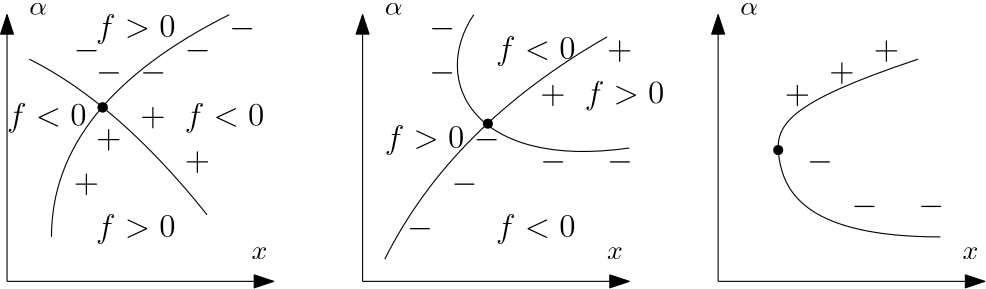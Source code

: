 <?xml version="1.0"?>
<!DOCTYPE ipe SYSTEM "ipe.dtd">
<ipe version="70206" creator="Ipe 7.2.7">
<info created="D:20180621205643" modified="D:20180621205643"/>
<ipestyle name="basic">
<symbol name="arrow/arc(spx)">
<path stroke="sym-stroke" fill="sym-stroke" pen="sym-pen">
0 0 m
-1 0.333 l
-1 -0.333 l
h
</path>
</symbol>
<symbol name="arrow/farc(spx)">
<path stroke="sym-stroke" fill="white" pen="sym-pen">
0 0 m
-1 0.333 l
-1 -0.333 l
h
</path>
</symbol>
<symbol name="arrow/ptarc(spx)">
<path stroke="sym-stroke" fill="sym-stroke" pen="sym-pen">
0 0 m
-1 0.333 l
-0.8 0 l
-1 -0.333 l
h
</path>
</symbol>
<symbol name="arrow/fptarc(spx)">
<path stroke="sym-stroke" fill="white" pen="sym-pen">
0 0 m
-1 0.333 l
-0.8 0 l
-1 -0.333 l
h
</path>
</symbol>
<symbol name="mark/circle(sx)" transformations="translations">
<path fill="sym-stroke">
0.6 0 0 0.6 0 0 e
0.4 0 0 0.4 0 0 e
</path>
</symbol>
<symbol name="mark/disk(sx)" transformations="translations">
<path fill="sym-stroke">
0.6 0 0 0.6 0 0 e
</path>
</symbol>
<symbol name="mark/fdisk(sfx)" transformations="translations">
<group>
<path fill="sym-fill">
0.5 0 0 0.5 0 0 e
</path>
<path fill="sym-stroke" fillrule="eofill">
0.6 0 0 0.6 0 0 e
0.4 0 0 0.4 0 0 e
</path>
</group>
</symbol>
<symbol name="mark/box(sx)" transformations="translations">
<path fill="sym-stroke" fillrule="eofill">
-0.6 -0.6 m
0.6 -0.6 l
0.6 0.6 l
-0.6 0.6 l
h
-0.4 -0.4 m
0.4 -0.4 l
0.4 0.4 l
-0.4 0.4 l
h
</path>
</symbol>
<symbol name="mark/square(sx)" transformations="translations">
<path fill="sym-stroke">
-0.6 -0.6 m
0.6 -0.6 l
0.6 0.6 l
-0.6 0.6 l
h
</path>
</symbol>
<symbol name="mark/fsquare(sfx)" transformations="translations">
<group>
<path fill="sym-fill">
-0.5 -0.5 m
0.5 -0.5 l
0.5 0.5 l
-0.5 0.5 l
h
</path>
<path fill="sym-stroke" fillrule="eofill">
-0.6 -0.6 m
0.6 -0.6 l
0.6 0.6 l
-0.6 0.6 l
h
-0.4 -0.4 m
0.4 -0.4 l
0.4 0.4 l
-0.4 0.4 l
h
</path>
</group>
</symbol>
<symbol name="mark/cross(sx)" transformations="translations">
<group>
<path fill="sym-stroke">
-0.43 -0.57 m
0.57 0.43 l
0.43 0.57 l
-0.57 -0.43 l
h
</path>
<path fill="sym-stroke">
-0.43 0.57 m
0.57 -0.43 l
0.43 -0.57 l
-0.57 0.43 l
h
</path>
</group>
</symbol>
<symbol name="arrow/fnormal(spx)">
<path stroke="sym-stroke" fill="white" pen="sym-pen">
0 0 m
-1 0.333 l
-1 -0.333 l
h
</path>
</symbol>
<symbol name="arrow/pointed(spx)">
<path stroke="sym-stroke" fill="sym-stroke" pen="sym-pen">
0 0 m
-1 0.333 l
-0.8 0 l
-1 -0.333 l
h
</path>
</symbol>
<symbol name="arrow/fpointed(spx)">
<path stroke="sym-stroke" fill="white" pen="sym-pen">
0 0 m
-1 0.333 l
-0.8 0 l
-1 -0.333 l
h
</path>
</symbol>
<symbol name="arrow/linear(spx)">
<path stroke="sym-stroke" pen="sym-pen">
-1 0.333 m
0 0 l
-1 -0.333 l
</path>
</symbol>
<symbol name="arrow/fdouble(spx)">
<path stroke="sym-stroke" fill="white" pen="sym-pen">
0 0 m
-1 0.333 l
-1 -0.333 l
h
-1 0 m
-2 0.333 l
-2 -0.333 l
h
</path>
</symbol>
<symbol name="arrow/double(spx)">
<path stroke="sym-stroke" fill="sym-stroke" pen="sym-pen">
0 0 m
-1 0.333 l
-1 -0.333 l
h
-1 0 m
-2 0.333 l
-2 -0.333 l
h
</path>
</symbol>
<pen name="heavier" value="0.8"/>
<pen name="fat" value="1.2"/>
<pen name="ultrafat" value="2"/>
<symbolsize name="large" value="5"/>
<symbolsize name="small" value="2"/>
<symbolsize name="tiny" value="1.1"/>
<arrowsize name="large" value="10"/>
<arrowsize name="small" value="5"/>
<arrowsize name="tiny" value="3"/>
<color name="red" value="1 0 0"/>
<color name="green" value="0 1 0"/>
<color name="blue" value="0 0 1"/>
<color name="yellow" value="1 1 0"/>
<color name="orange" value="1 0.647 0"/>
<color name="gold" value="1 0.843 0"/>
<color name="purple" value="0.627 0.125 0.941"/>
<color name="gray" value="0.745"/>
<color name="brown" value="0.647 0.165 0.165"/>
<color name="navy" value="0 0 0.502"/>
<color name="pink" value="1 0.753 0.796"/>
<color name="seagreen" value="0.18 0.545 0.341"/>
<color name="turquoise" value="0.251 0.878 0.816"/>
<color name="violet" value="0.933 0.51 0.933"/>
<color name="darkblue" value="0 0 0.545"/>
<color name="darkcyan" value="0 0.545 0.545"/>
<color name="darkgray" value="0.663"/>
<color name="darkgreen" value="0 0.392 0"/>
<color name="darkmagenta" value="0.545 0 0.545"/>
<color name="darkorange" value="1 0.549 0"/>
<color name="darkred" value="0.545 0 0"/>
<color name="lightblue" value="0.678 0.847 0.902"/>
<color name="lightcyan" value="0.878 1 1"/>
<color name="lightgray" value="0.827"/>
<color name="lightgreen" value="0.565 0.933 0.565"/>
<color name="lightyellow" value="1 1 0.878"/>
<dashstyle name="dashed" value="[4] 0"/>
<dashstyle name="dotted" value="[1 3] 0"/>
<dashstyle name="dash dotted" value="[4 2 1 2] 0"/>
<dashstyle name="dash dot dotted" value="[4 2 1 2 1 2] 0"/>
<textsize name="large" value="\large"/>
<textsize name="Large" value="\Large"/>
<textsize name="LARGE" value="\LARGE"/>
<textsize name="huge" value="\huge"/>
<textsize name="Huge" value="\Huge"/>
<textsize name="small" value="\small"/>
<textsize name="footnote" value="\footnotesize"/>
<textsize name="tiny" value="\tiny"/>
<textstyle name="center" begin="\begin{center}" end="\end{center}"/>
<textstyle name="itemize" begin="\begin{itemize}" end="\end{itemize}"/>
<textstyle name="item" begin="\begin{itemize}\item{}" end="\end{itemize}"/>
<gridsize name="4 pts" value="4"/>
<gridsize name="8 pts (~3 mm)" value="8"/>
<gridsize name="16 pts (~6 mm)" value="16"/>
<gridsize name="32 pts (~12 mm)" value="32"/>
<gridsize name="10 pts (~3.5 mm)" value="10"/>
<gridsize name="20 pts (~7 mm)" value="20"/>
<gridsize name="14 pts (~5 mm)" value="14"/>
<gridsize name="28 pts (~10 mm)" value="28"/>
<gridsize name="56 pts (~20 mm)" value="56"/>
<anglesize name="90 deg" value="90"/>
<anglesize name="60 deg" value="60"/>
<anglesize name="45 deg" value="45"/>
<anglesize name="30 deg" value="30"/>
<anglesize name="22.5 deg" value="22.5"/>
<opacity name="10%" value="0.1"/>
<opacity name="30%" value="0.3"/>
<opacity name="50%" value="0.5"/>
<opacity name="75%" value="0.75"/>
<tiling name="falling" angle="-60" step="4" width="1"/>
<tiling name="rising" angle="30" step="4" width="1"/>
</ipestyle>
<page>
<layer name="alpha"/>
<view layers="alpha" active="alpha"/>
<path layer="alpha" stroke="black" arrow="normal/normal">
192 256 m
192 352 l
</path>
<path stroke="black" arrow="normal/normal">
192 256 m
288 256 l
</path>
<text transformations="translations" pos="200 352" stroke="black" type="label" width="6.41" height="4.289" depth="0" valign="baseline" style="math">\alpha</text>
<text transformations="translations" pos="280 264" stroke="black" type="label" width="5.694" height="4.289" depth="0" valign="baseline" style="math">x</text>
<path matrix="1 0 0 1 -128 0" stroke="black" arrow="normal/normal">
192 256 m
192 352 l
</path>
<path matrix="1 0 0 1 -128 0" stroke="black" arrow="normal/normal">
192 256 m
288 256 l
</path>
<text matrix="1 0 0 1 -128 0" transformations="translations" pos="200 352" stroke="black" type="label" width="6.41" height="4.289" depth="0" valign="baseline" style="math">\alpha</text>
<text matrix="1 0 0 1 -128 0" transformations="translations" pos="280 264" stroke="black" type="label" width="5.694" height="4.289" depth="0" valign="baseline" style="math">x</text>
<path matrix="1 0 0 1 128 0" stroke="black" arrow="normal/normal">
192 256 m
192 352 l
</path>
<path matrix="1 0 0 1 128 0" stroke="black" arrow="normal/normal">
192 256 m
288 256 l
</path>
<text matrix="1 0 0 1 128 0" transformations="translations" pos="200 352" stroke="black" type="label" width="6.41" height="4.289" depth="0" valign="baseline" style="math">\alpha</text>
<text matrix="1 0 0 1 128 0" transformations="translations" pos="280 264" stroke="black" type="label" width="5.694" height="4.289" depth="0" valign="baseline" style="math">x</text>
<path stroke="black">
80 272 m
80 320
144 352 c
</path>
<path stroke="black">
72 336 m
104 320
136 280 c
</path>
<use name="mark/circle(sx)" pos="98.4196 318.621" size="normal" stroke="black"/>
<path stroke="black">
200 264 m
224 312
280 344 c
</path>
<path stroke="black">
232 352 m
216 328
232 296
288 304 c
</path>
<path stroke="black">
392 336 m
344 320
336 304
352 272
400 272 c
</path>
<use name="mark/disk(sx)" pos="98.4196 318.621" size="normal" stroke="black"/>
<use name="mark/disk(sx)" pos="237.121 312.755" size="normal" stroke="black"/>
<text transformations="translations" pos="96 344" stroke="black" type="label" width="28.646" height="8.307" depth="2.32" valign="baseline" size="large" style="math">f &gt; 0</text>
<text transformations="translations" pos="128 312" stroke="black" type="label" width="28.646" height="8.307" depth="2.32" valign="baseline" size="large" style="math">f &lt; 0</text>
<text transformations="translations" pos="96 272" stroke="black" type="label" width="28.646" height="8.307" depth="2.32" valign="baseline" size="large" style="math">f &gt; 0</text>
<text matrix="1 0 0 1 -8 0" transformations="translations" pos="72 312" stroke="black" type="label" width="28.646" height="8.307" depth="2.32" valign="baseline" size="large" style="math">f &lt; 0</text>
<text transformations="translations" pos="88 288" stroke="black" type="label" width="9.105" height="6.894" depth="0.91" valign="baseline" size="large" style="math">+</text>
<text transformations="translations" pos="96 304" stroke="black" type="label" width="9.105" height="6.894" depth="0.91" valign="baseline" size="large" style="math">+</text>
<text transformations="translations" pos="128 296" stroke="black" type="label" width="9.105" height="6.894" depth="0.91" valign="baseline" size="large" style="math">+</text>
<text transformations="translations" pos="112 312" stroke="black" type="label" width="9.105" height="6.894" depth="0.91" valign="baseline" size="large" style="math">+</text>
<text transformations="translations" pos="128 336" stroke="black" type="label" width="9.298" height="6.98" depth="0.99" valign="baseline" size="large" style="math">-</text>
<text transformations="translations" pos="144 344" stroke="black" type="label" width="9.298" height="6.98" depth="0.99" valign="baseline" size="large" style="math">-</text>
<text transformations="translations" pos="88 336" stroke="black" type="label" width="9.298" height="6.98" depth="0.99" valign="baseline" size="large" style="math">-</text>
<text transformations="translations" pos="96 328" stroke="black" type="label" width="9.298" height="6.98" depth="0.99" valign="baseline" size="large" style="math">-</text>
<text transformations="translations" pos="112 328" stroke="black" type="label" width="9.298" height="6.98" depth="0.99" valign="baseline" size="large" style="math">-</text>
<text transformations="translations" pos="240 272" stroke="black" type="label" width="28.646" height="8.307" depth="2.32" valign="baseline" size="large" style="math">f &lt; 0</text>
<text transformations="translations" pos="272 320" stroke="black" type="label" width="28.646" height="8.307" depth="2.32" valign="baseline" size="large" style="math">f &gt; 0</text>
<text transformations="translations" pos="240 336" stroke="black" type="label" width="28.646" height="8.307" depth="2.32" valign="baseline" size="large" style="math">f &lt; 0</text>
<text transformations="translations" pos="200 304" stroke="black" type="label" width="28.646" height="8.307" depth="2.32" valign="baseline" size="large" style="math">f &gt; 0</text>
<text transformations="translations" pos="224 288" stroke="black" type="label" width="9.298" height="6.98" depth="0.99" valign="baseline" size="large" style="math">-</text>
<text transformations="translations" pos="232 304" stroke="black" type="label" width="9.298" height="6.98" depth="0.99" valign="baseline" size="large" style="math">-</text>
<text transformations="translations" pos="256 296" stroke="black" type="label" width="9.298" height="6.98" depth="0.99" valign="baseline" size="large" style="math">-</text>
<text transformations="translations" pos="280 296" stroke="black" type="label" width="9.298" height="6.98" depth="0.99" valign="baseline" size="large" style="math">-</text>
<text transformations="translations" pos="216 328" stroke="black" type="label" width="9.298" height="6.98" depth="0.99" valign="baseline" size="large" style="math">-</text>
<text transformations="translations" pos="216 344" stroke="black" type="label" width="9.298" height="6.98" depth="0.99" valign="baseline" size="large" style="math">-</text>
<text transformations="translations" pos="208 272" stroke="black" type="label" width="9.298" height="6.98" depth="0.99" valign="baseline" size="large" style="math">-</text>
<text transformations="translations" pos="256 320" stroke="black" type="label" width="9.105" height="6.894" depth="0.91" valign="baseline" size="large" style="math">+</text>
<text transformations="translations" pos="280 336" stroke="black" type="label" width="9.105" height="6.894" depth="0.91" valign="baseline" size="large" style="math">+</text>
<text transformations="translations" pos="384 280" stroke="black" type="label" width="0" height="0" depth="0" valign="baseline" size="large" style="math"></text>
<text transformations="translations" pos="368 280" stroke="black" type="label" width="9.298" height="6.98" depth="0.99" valign="baseline" size="large" style="math">-</text>
<text transformations="translations" pos="352 296" stroke="black" type="label" width="9.298" height="6.98" depth="0.99" valign="baseline" size="large" style="math">-</text>
<text transformations="translations" pos="392 280" stroke="black" type="label" width="9.298" height="6.98" depth="0.99" valign="baseline" size="large" style="math">-</text>
<text transformations="translations" pos="344 320" stroke="black" type="label" width="9.105" height="6.894" depth="0.91" valign="baseline" size="large" style="math">+</text>
<text transformations="translations" pos="360 328" stroke="black" type="label" width="9.105" height="6.894" depth="0.91" valign="baseline" size="large" style="math">+</text>
<text transformations="translations" pos="376 336" stroke="black" type="label" width="9.105" height="6.894" depth="0.91" valign="baseline" size="large" style="math">+</text>
<use name="mark/disk(sx)" pos="341.628 303.263" size="normal" stroke="black"/>
</page>
</ipe>
